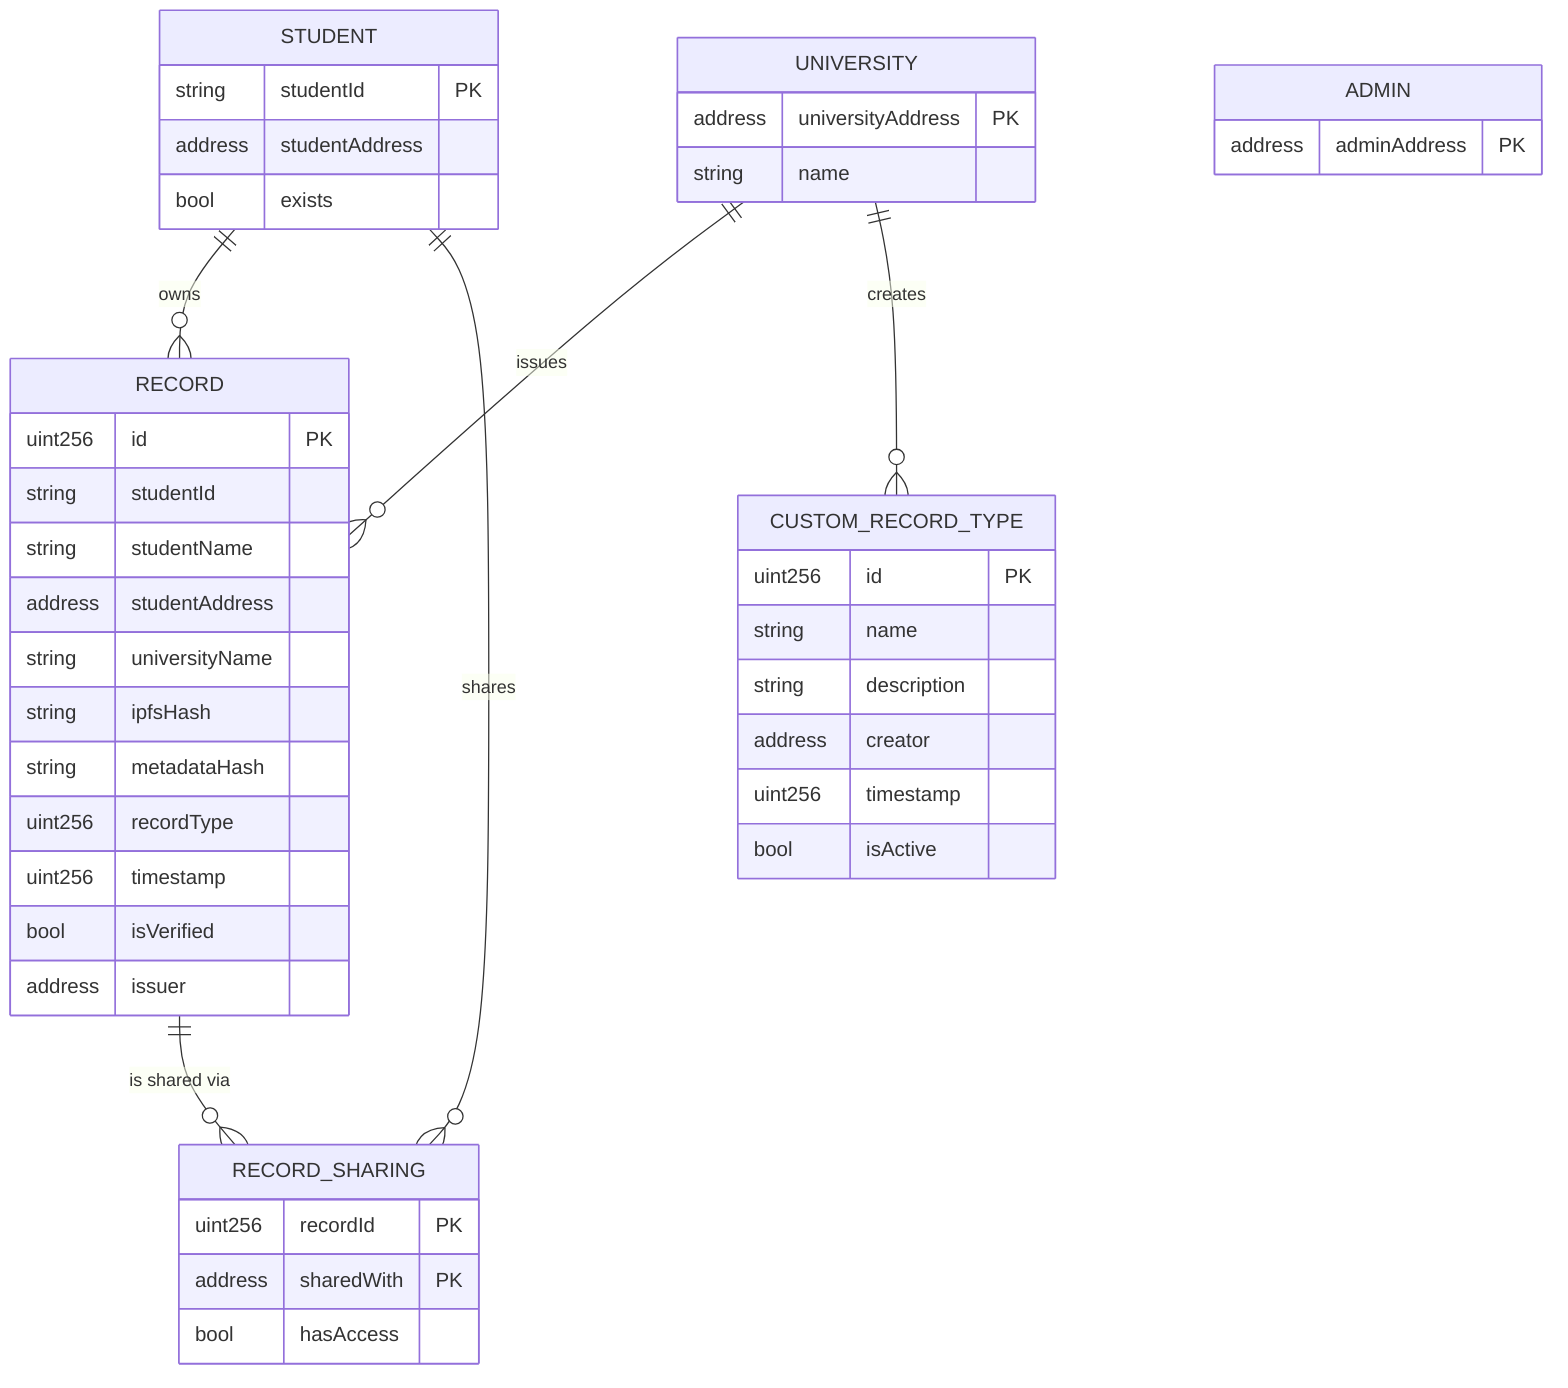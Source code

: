 erDiagram
RECORD {
uint256 id PK
string studentId
string studentName
address studentAddress
string universityName
string ipfsHash
string metadataHash
uint256 recordType
uint256 timestamp
bool isVerified
address issuer
}

    CUSTOM_RECORD_TYPE {
        uint256 id PK
        string name
        string description
        address creator
        uint256 timestamp
        bool isActive
    }

    STUDENT {
        string studentId PK
        address studentAddress
        bool exists
    }

    UNIVERSITY {
        address universityAddress PK
        string name
    }

    ADMIN {
        address adminAddress PK
    }

    RECORD_SHARING {
        uint256 recordId PK
        address sharedWith PK
        bool hasAccess
    }

    STUDENT ||--o{ RECORD : "owns"
    UNIVERSITY ||--o{ RECORD : "issues"
    UNIVERSITY ||--o{ CUSTOM_RECORD_TYPE : "creates"
    RECORD ||--o{ RECORD_SHARING : "is shared via"
    STUDENT ||--o{ RECORD_SHARING : "shares"